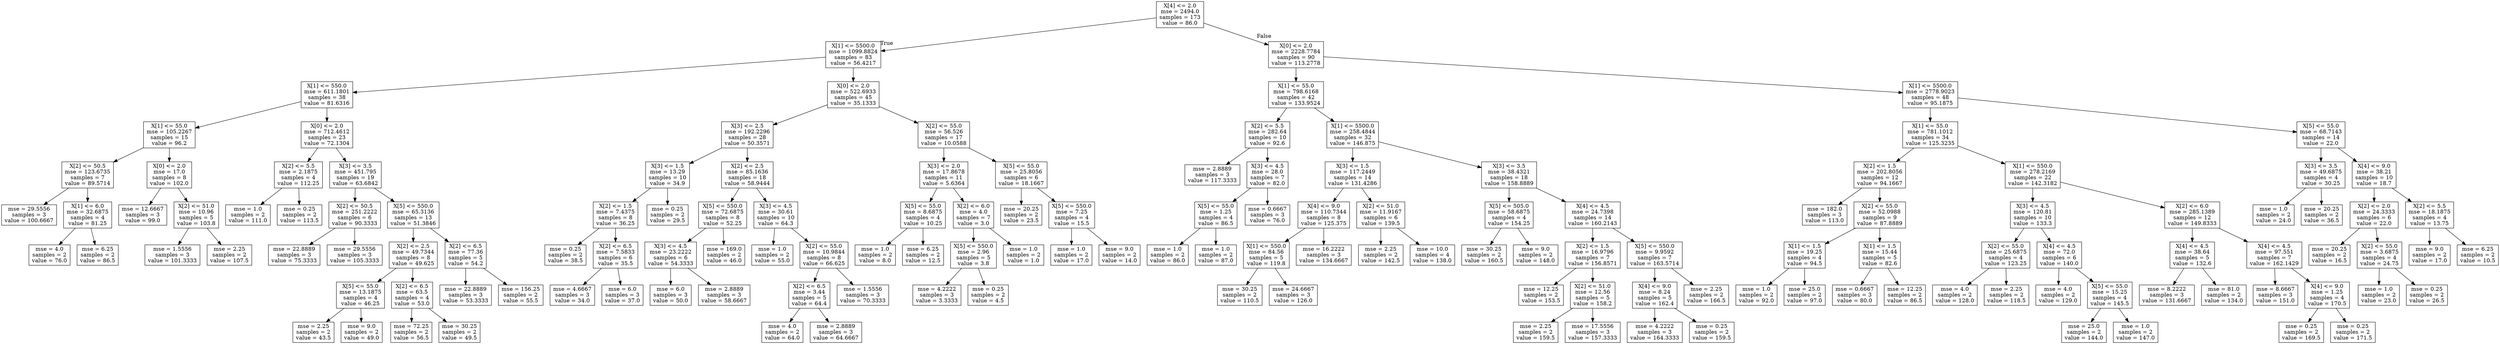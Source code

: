 digraph Tree {
node [shape=box] ;
0 [label="X[4] <= 2.0\nmse = 2494.0\nsamples = 173\nvalue = 86.0"] ;
1 [label="X[1] <= 5500.0\nmse = 1099.8824\nsamples = 83\nvalue = 56.4217"] ;
0 -> 1 [labeldistance=2.5, labelangle=45, headlabel="True"] ;
2 [label="X[1] <= 550.0\nmse = 611.1801\nsamples = 38\nvalue = 81.6316"] ;
1 -> 2 ;
3 [label="X[1] <= 55.0\nmse = 105.2267\nsamples = 15\nvalue = 96.2"] ;
2 -> 3 ;
4 [label="X[2] <= 50.5\nmse = 123.6735\nsamples = 7\nvalue = 89.5714"] ;
3 -> 4 ;
5 [label="mse = 29.5556\nsamples = 3\nvalue = 100.6667"] ;
4 -> 5 ;
6 [label="X[1] <= 6.0\nmse = 32.6875\nsamples = 4\nvalue = 81.25"] ;
4 -> 6 ;
7 [label="mse = 4.0\nsamples = 2\nvalue = 76.0"] ;
6 -> 7 ;
8 [label="mse = 6.25\nsamples = 2\nvalue = 86.5"] ;
6 -> 8 ;
9 [label="X[0] <= 2.0\nmse = 17.0\nsamples = 8\nvalue = 102.0"] ;
3 -> 9 ;
10 [label="mse = 12.6667\nsamples = 3\nvalue = 99.0"] ;
9 -> 10 ;
11 [label="X[2] <= 51.0\nmse = 10.96\nsamples = 5\nvalue = 103.8"] ;
9 -> 11 ;
12 [label="mse = 1.5556\nsamples = 3\nvalue = 101.3333"] ;
11 -> 12 ;
13 [label="mse = 2.25\nsamples = 2\nvalue = 107.5"] ;
11 -> 13 ;
14 [label="X[0] <= 2.0\nmse = 712.4612\nsamples = 23\nvalue = 72.1304"] ;
2 -> 14 ;
15 [label="X[2] <= 5.5\nmse = 2.1875\nsamples = 4\nvalue = 112.25"] ;
14 -> 15 ;
16 [label="mse = 1.0\nsamples = 2\nvalue = 111.0"] ;
15 -> 16 ;
17 [label="mse = 0.25\nsamples = 2\nvalue = 113.5"] ;
15 -> 17 ;
18 [label="X[3] <= 3.5\nmse = 451.795\nsamples = 19\nvalue = 63.6842"] ;
14 -> 18 ;
19 [label="X[2] <= 50.5\nmse = 251.2222\nsamples = 6\nvalue = 90.3333"] ;
18 -> 19 ;
20 [label="mse = 22.8889\nsamples = 3\nvalue = 75.3333"] ;
19 -> 20 ;
21 [label="mse = 29.5556\nsamples = 3\nvalue = 105.3333"] ;
19 -> 21 ;
22 [label="X[5] <= 550.0\nmse = 65.3136\nsamples = 13\nvalue = 51.3846"] ;
18 -> 22 ;
23 [label="X[2] <= 2.5\nmse = 49.7344\nsamples = 8\nvalue = 49.625"] ;
22 -> 23 ;
24 [label="X[5] <= 55.0\nmse = 13.1875\nsamples = 4\nvalue = 46.25"] ;
23 -> 24 ;
25 [label="mse = 2.25\nsamples = 2\nvalue = 43.5"] ;
24 -> 25 ;
26 [label="mse = 9.0\nsamples = 2\nvalue = 49.0"] ;
24 -> 26 ;
27 [label="X[2] <= 6.5\nmse = 63.5\nsamples = 4\nvalue = 53.0"] ;
23 -> 27 ;
28 [label="mse = 72.25\nsamples = 2\nvalue = 56.5"] ;
27 -> 28 ;
29 [label="mse = 30.25\nsamples = 2\nvalue = 49.5"] ;
27 -> 29 ;
30 [label="X[2] <= 6.5\nmse = 77.36\nsamples = 5\nvalue = 54.2"] ;
22 -> 30 ;
31 [label="mse = 22.8889\nsamples = 3\nvalue = 53.3333"] ;
30 -> 31 ;
32 [label="mse = 156.25\nsamples = 2\nvalue = 55.5"] ;
30 -> 32 ;
33 [label="X[0] <= 2.0\nmse = 522.6933\nsamples = 45\nvalue = 35.1333"] ;
1 -> 33 ;
34 [label="X[3] <= 2.5\nmse = 192.2296\nsamples = 28\nvalue = 50.3571"] ;
33 -> 34 ;
35 [label="X[3] <= 1.5\nmse = 13.29\nsamples = 10\nvalue = 34.9"] ;
34 -> 35 ;
36 [label="X[2] <= 1.5\nmse = 7.4375\nsamples = 8\nvalue = 36.25"] ;
35 -> 36 ;
37 [label="mse = 0.25\nsamples = 2\nvalue = 38.5"] ;
36 -> 37 ;
38 [label="X[2] <= 6.5\nmse = 7.5833\nsamples = 6\nvalue = 35.5"] ;
36 -> 38 ;
39 [label="mse = 4.6667\nsamples = 3\nvalue = 34.0"] ;
38 -> 39 ;
40 [label="mse = 6.0\nsamples = 3\nvalue = 37.0"] ;
38 -> 40 ;
41 [label="mse = 0.25\nsamples = 2\nvalue = 29.5"] ;
35 -> 41 ;
42 [label="X[2] <= 2.5\nmse = 85.1636\nsamples = 18\nvalue = 58.9444"] ;
34 -> 42 ;
43 [label="X[5] <= 550.0\nmse = 72.6875\nsamples = 8\nvalue = 52.25"] ;
42 -> 43 ;
44 [label="X[3] <= 4.5\nmse = 23.2222\nsamples = 6\nvalue = 54.3333"] ;
43 -> 44 ;
45 [label="mse = 6.0\nsamples = 3\nvalue = 50.0"] ;
44 -> 45 ;
46 [label="mse = 2.8889\nsamples = 3\nvalue = 58.6667"] ;
44 -> 46 ;
47 [label="mse = 169.0\nsamples = 2\nvalue = 46.0"] ;
43 -> 47 ;
48 [label="X[3] <= 4.5\nmse = 30.61\nsamples = 10\nvalue = 64.3"] ;
42 -> 48 ;
49 [label="mse = 1.0\nsamples = 2\nvalue = 55.0"] ;
48 -> 49 ;
50 [label="X[2] <= 55.0\nmse = 10.9844\nsamples = 8\nvalue = 66.625"] ;
48 -> 50 ;
51 [label="X[2] <= 6.5\nmse = 3.44\nsamples = 5\nvalue = 64.4"] ;
50 -> 51 ;
52 [label="mse = 4.0\nsamples = 2\nvalue = 64.0"] ;
51 -> 52 ;
53 [label="mse = 2.8889\nsamples = 3\nvalue = 64.6667"] ;
51 -> 53 ;
54 [label="mse = 1.5556\nsamples = 3\nvalue = 70.3333"] ;
50 -> 54 ;
55 [label="X[2] <= 55.0\nmse = 56.526\nsamples = 17\nvalue = 10.0588"] ;
33 -> 55 ;
56 [label="X[3] <= 2.0\nmse = 17.8678\nsamples = 11\nvalue = 5.6364"] ;
55 -> 56 ;
57 [label="X[5] <= 55.0\nmse = 8.6875\nsamples = 4\nvalue = 10.25"] ;
56 -> 57 ;
58 [label="mse = 1.0\nsamples = 2\nvalue = 8.0"] ;
57 -> 58 ;
59 [label="mse = 6.25\nsamples = 2\nvalue = 12.5"] ;
57 -> 59 ;
60 [label="X[2] <= 6.0\nmse = 4.0\nsamples = 7\nvalue = 3.0"] ;
56 -> 60 ;
61 [label="X[5] <= 550.0\nmse = 2.96\nsamples = 5\nvalue = 3.8"] ;
60 -> 61 ;
62 [label="mse = 4.2222\nsamples = 3\nvalue = 3.3333"] ;
61 -> 62 ;
63 [label="mse = 0.25\nsamples = 2\nvalue = 4.5"] ;
61 -> 63 ;
64 [label="mse = 1.0\nsamples = 2\nvalue = 1.0"] ;
60 -> 64 ;
65 [label="X[5] <= 55.0\nmse = 25.8056\nsamples = 6\nvalue = 18.1667"] ;
55 -> 65 ;
66 [label="mse = 20.25\nsamples = 2\nvalue = 23.5"] ;
65 -> 66 ;
67 [label="X[5] <= 550.0\nmse = 7.25\nsamples = 4\nvalue = 15.5"] ;
65 -> 67 ;
68 [label="mse = 1.0\nsamples = 2\nvalue = 17.0"] ;
67 -> 68 ;
69 [label="mse = 9.0\nsamples = 2\nvalue = 14.0"] ;
67 -> 69 ;
70 [label="X[0] <= 2.0\nmse = 2228.7784\nsamples = 90\nvalue = 113.2778"] ;
0 -> 70 [labeldistance=2.5, labelangle=-45, headlabel="False"] ;
71 [label="X[1] <= 55.0\nmse = 798.6168\nsamples = 42\nvalue = 133.9524"] ;
70 -> 71 ;
72 [label="X[2] <= 5.5\nmse = 282.64\nsamples = 10\nvalue = 92.6"] ;
71 -> 72 ;
73 [label="mse = 2.8889\nsamples = 3\nvalue = 117.3333"] ;
72 -> 73 ;
74 [label="X[3] <= 4.5\nmse = 28.0\nsamples = 7\nvalue = 82.0"] ;
72 -> 74 ;
75 [label="X[5] <= 55.0\nmse = 1.25\nsamples = 4\nvalue = 86.5"] ;
74 -> 75 ;
76 [label="mse = 1.0\nsamples = 2\nvalue = 86.0"] ;
75 -> 76 ;
77 [label="mse = 1.0\nsamples = 2\nvalue = 87.0"] ;
75 -> 77 ;
78 [label="mse = 0.6667\nsamples = 3\nvalue = 76.0"] ;
74 -> 78 ;
79 [label="X[1] <= 5500.0\nmse = 258.4844\nsamples = 32\nvalue = 146.875"] ;
71 -> 79 ;
80 [label="X[3] <= 1.5\nmse = 117.2449\nsamples = 14\nvalue = 131.4286"] ;
79 -> 80 ;
81 [label="X[4] <= 9.0\nmse = 110.7344\nsamples = 8\nvalue = 125.375"] ;
80 -> 81 ;
82 [label="X[1] <= 550.0\nmse = 84.56\nsamples = 5\nvalue = 119.8"] ;
81 -> 82 ;
83 [label="mse = 30.25\nsamples = 2\nvalue = 110.5"] ;
82 -> 83 ;
84 [label="mse = 24.6667\nsamples = 3\nvalue = 126.0"] ;
82 -> 84 ;
85 [label="mse = 16.2222\nsamples = 3\nvalue = 134.6667"] ;
81 -> 85 ;
86 [label="X[2] <= 51.0\nmse = 11.9167\nsamples = 6\nvalue = 139.5"] ;
80 -> 86 ;
87 [label="mse = 2.25\nsamples = 2\nvalue = 142.5"] ;
86 -> 87 ;
88 [label="mse = 10.0\nsamples = 4\nvalue = 138.0"] ;
86 -> 88 ;
89 [label="X[3] <= 3.5\nmse = 38.4321\nsamples = 18\nvalue = 158.8889"] ;
79 -> 89 ;
90 [label="X[5] <= 505.0\nmse = 58.6875\nsamples = 4\nvalue = 154.25"] ;
89 -> 90 ;
91 [label="mse = 30.25\nsamples = 2\nvalue = 160.5"] ;
90 -> 91 ;
92 [label="mse = 9.0\nsamples = 2\nvalue = 148.0"] ;
90 -> 92 ;
93 [label="X[4] <= 4.5\nmse = 24.7398\nsamples = 14\nvalue = 160.2143"] ;
89 -> 93 ;
94 [label="X[2] <= 1.5\nmse = 16.9796\nsamples = 7\nvalue = 156.8571"] ;
93 -> 94 ;
95 [label="mse = 12.25\nsamples = 2\nvalue = 153.5"] ;
94 -> 95 ;
96 [label="X[2] <= 51.0\nmse = 12.56\nsamples = 5\nvalue = 158.2"] ;
94 -> 96 ;
97 [label="mse = 2.25\nsamples = 2\nvalue = 159.5"] ;
96 -> 97 ;
98 [label="mse = 17.5556\nsamples = 3\nvalue = 157.3333"] ;
96 -> 98 ;
99 [label="X[5] <= 550.0\nmse = 9.9592\nsamples = 7\nvalue = 163.5714"] ;
93 -> 99 ;
100 [label="X[4] <= 9.0\nmse = 8.24\nsamples = 5\nvalue = 162.4"] ;
99 -> 100 ;
101 [label="mse = 4.2222\nsamples = 3\nvalue = 164.3333"] ;
100 -> 101 ;
102 [label="mse = 0.25\nsamples = 2\nvalue = 159.5"] ;
100 -> 102 ;
103 [label="mse = 2.25\nsamples = 2\nvalue = 166.5"] ;
99 -> 103 ;
104 [label="X[1] <= 5500.0\nmse = 2778.9023\nsamples = 48\nvalue = 95.1875"] ;
70 -> 104 ;
105 [label="X[1] <= 55.0\nmse = 781.1012\nsamples = 34\nvalue = 125.3235"] ;
104 -> 105 ;
106 [label="X[2] <= 1.5\nmse = 202.8056\nsamples = 12\nvalue = 94.1667"] ;
105 -> 106 ;
107 [label="mse = 182.0\nsamples = 3\nvalue = 113.0"] ;
106 -> 107 ;
108 [label="X[2] <= 55.0\nmse = 52.0988\nsamples = 9\nvalue = 87.8889"] ;
106 -> 108 ;
109 [label="X[1] <= 1.5\nmse = 19.25\nsamples = 4\nvalue = 94.5"] ;
108 -> 109 ;
110 [label="mse = 1.0\nsamples = 2\nvalue = 92.0"] ;
109 -> 110 ;
111 [label="mse = 25.0\nsamples = 2\nvalue = 97.0"] ;
109 -> 111 ;
112 [label="X[1] <= 1.5\nmse = 15.44\nsamples = 5\nvalue = 82.6"] ;
108 -> 112 ;
113 [label="mse = 0.6667\nsamples = 3\nvalue = 80.0"] ;
112 -> 113 ;
114 [label="mse = 12.25\nsamples = 2\nvalue = 86.5"] ;
112 -> 114 ;
115 [label="X[1] <= 550.0\nmse = 278.2169\nsamples = 22\nvalue = 142.3182"] ;
105 -> 115 ;
116 [label="X[3] <= 4.5\nmse = 120.81\nsamples = 10\nvalue = 133.3"] ;
115 -> 116 ;
117 [label="X[2] <= 55.0\nmse = 25.6875\nsamples = 4\nvalue = 123.25"] ;
116 -> 117 ;
118 [label="mse = 4.0\nsamples = 2\nvalue = 128.0"] ;
117 -> 118 ;
119 [label="mse = 2.25\nsamples = 2\nvalue = 118.5"] ;
117 -> 119 ;
120 [label="X[4] <= 4.5\nmse = 72.0\nsamples = 6\nvalue = 140.0"] ;
116 -> 120 ;
121 [label="mse = 4.0\nsamples = 2\nvalue = 129.0"] ;
120 -> 121 ;
122 [label="X[5] <= 55.0\nmse = 15.25\nsamples = 4\nvalue = 145.5"] ;
120 -> 122 ;
123 [label="mse = 25.0\nsamples = 2\nvalue = 144.0"] ;
122 -> 123 ;
124 [label="mse = 1.0\nsamples = 2\nvalue = 147.0"] ;
122 -> 124 ;
125 [label="X[2] <= 6.0\nmse = 285.1389\nsamples = 12\nvalue = 149.8333"] ;
115 -> 125 ;
126 [label="X[4] <= 4.5\nmse = 38.64\nsamples = 5\nvalue = 132.6"] ;
125 -> 126 ;
127 [label="mse = 8.2222\nsamples = 3\nvalue = 131.6667"] ;
126 -> 127 ;
128 [label="mse = 81.0\nsamples = 2\nvalue = 134.0"] ;
126 -> 128 ;
129 [label="X[4] <= 4.5\nmse = 97.551\nsamples = 7\nvalue = 162.1429"] ;
125 -> 129 ;
130 [label="mse = 8.6667\nsamples = 3\nvalue = 151.0"] ;
129 -> 130 ;
131 [label="X[4] <= 9.0\nmse = 1.25\nsamples = 4\nvalue = 170.5"] ;
129 -> 131 ;
132 [label="mse = 0.25\nsamples = 2\nvalue = 169.5"] ;
131 -> 132 ;
133 [label="mse = 0.25\nsamples = 2\nvalue = 171.5"] ;
131 -> 133 ;
134 [label="X[5] <= 55.0\nmse = 68.7143\nsamples = 14\nvalue = 22.0"] ;
104 -> 134 ;
135 [label="X[3] <= 3.5\nmse = 49.6875\nsamples = 4\nvalue = 30.25"] ;
134 -> 135 ;
136 [label="mse = 1.0\nsamples = 2\nvalue = 24.0"] ;
135 -> 136 ;
137 [label="mse = 20.25\nsamples = 2\nvalue = 36.5"] ;
135 -> 137 ;
138 [label="X[4] <= 9.0\nmse = 38.21\nsamples = 10\nvalue = 18.7"] ;
134 -> 138 ;
139 [label="X[2] <= 2.0\nmse = 24.3333\nsamples = 6\nvalue = 22.0"] ;
138 -> 139 ;
140 [label="mse = 20.25\nsamples = 2\nvalue = 16.5"] ;
139 -> 140 ;
141 [label="X[2] <= 55.0\nmse = 3.6875\nsamples = 4\nvalue = 24.75"] ;
139 -> 141 ;
142 [label="mse = 1.0\nsamples = 2\nvalue = 23.0"] ;
141 -> 142 ;
143 [label="mse = 0.25\nsamples = 2\nvalue = 26.5"] ;
141 -> 143 ;
144 [label="X[2] <= 5.5\nmse = 18.1875\nsamples = 4\nvalue = 13.75"] ;
138 -> 144 ;
145 [label="mse = 9.0\nsamples = 2\nvalue = 17.0"] ;
144 -> 145 ;
146 [label="mse = 6.25\nsamples = 2\nvalue = 10.5"] ;
144 -> 146 ;
}